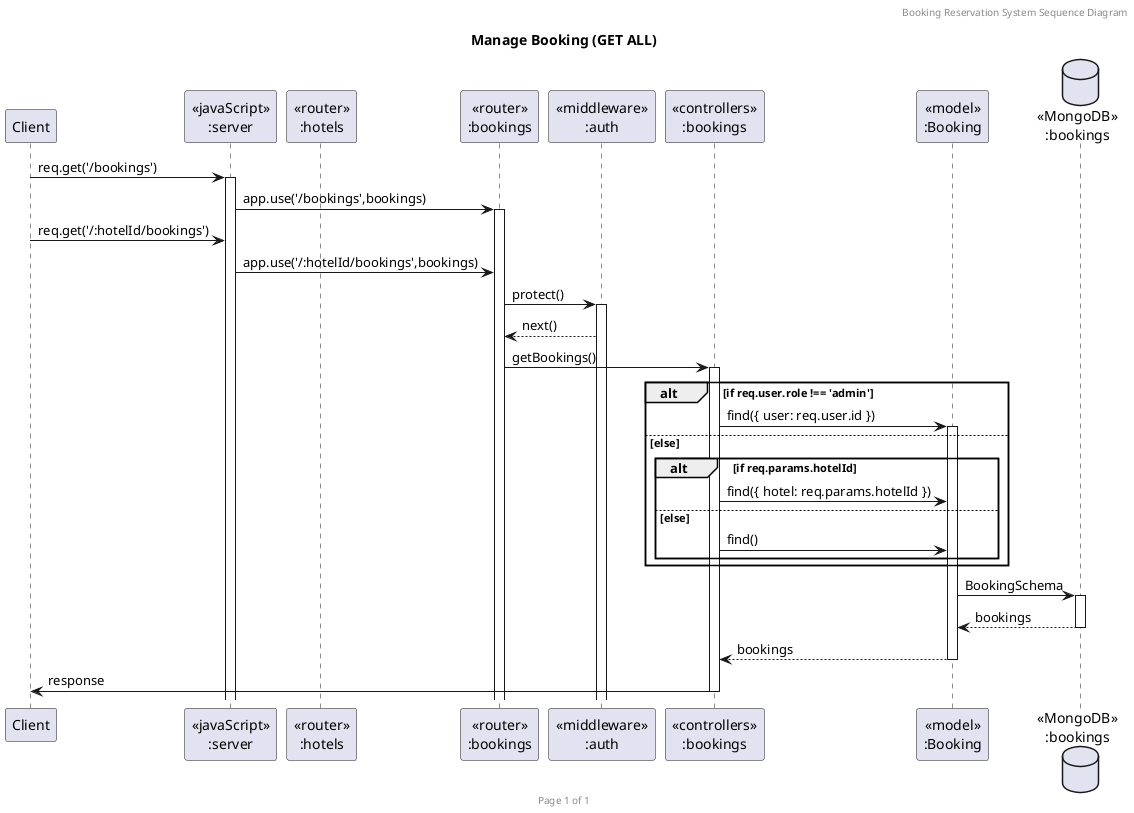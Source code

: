 @startuml Manage Booking (GET ALL)

header Booking Reservation System Sequence Diagram
footer Page %page% of %lastpage%
title "Manage Booking (GET ALL)"

participant "Client" as client
participant "<<javaScript>>\n:server" as server
participant "<<router>>\n:hotels" as hotelBookings
participant "<<router>>\n:bookings" as routerBookings
participant "<<middleware>>\n:auth" as middlewareAuth
participant "<<controllers>>\n:bookings" as controllersBookings
participant "<<model>>\n:Booking" as modelBooking
database "<<MongoDB>>\n:bookings" as BookingsDatabase

client->server ++:req.get('/bookings')
server->routerBookings ++:app.use('/bookings',bookings)
client->server :req.get('/:hotelId/bookings')
server->routerBookings :app.use('/:hotelId/bookings',bookings)
routerBookings->middlewareAuth ++:protect()
middlewareAuth-->routerBookings :next()
routerBookings -> controllersBookings ++:getBookings()
alt if req.user.role !== 'admin'
    controllersBookings->modelBooking ++:find({ user: req.user.id })
else else
    alt if req.params.hotelId
        controllersBookings->modelBooking :find({ hotel: req.params.hotelId })
    else else
        controllersBookings->modelBooking :find()
    end
end
modelBooking ->BookingsDatabase ++: BookingSchema
BookingsDatabase --> modelBooking --: bookings
controllersBookings <-- modelBooking --:bookings
controllersBookings->client --:response

@enduml
